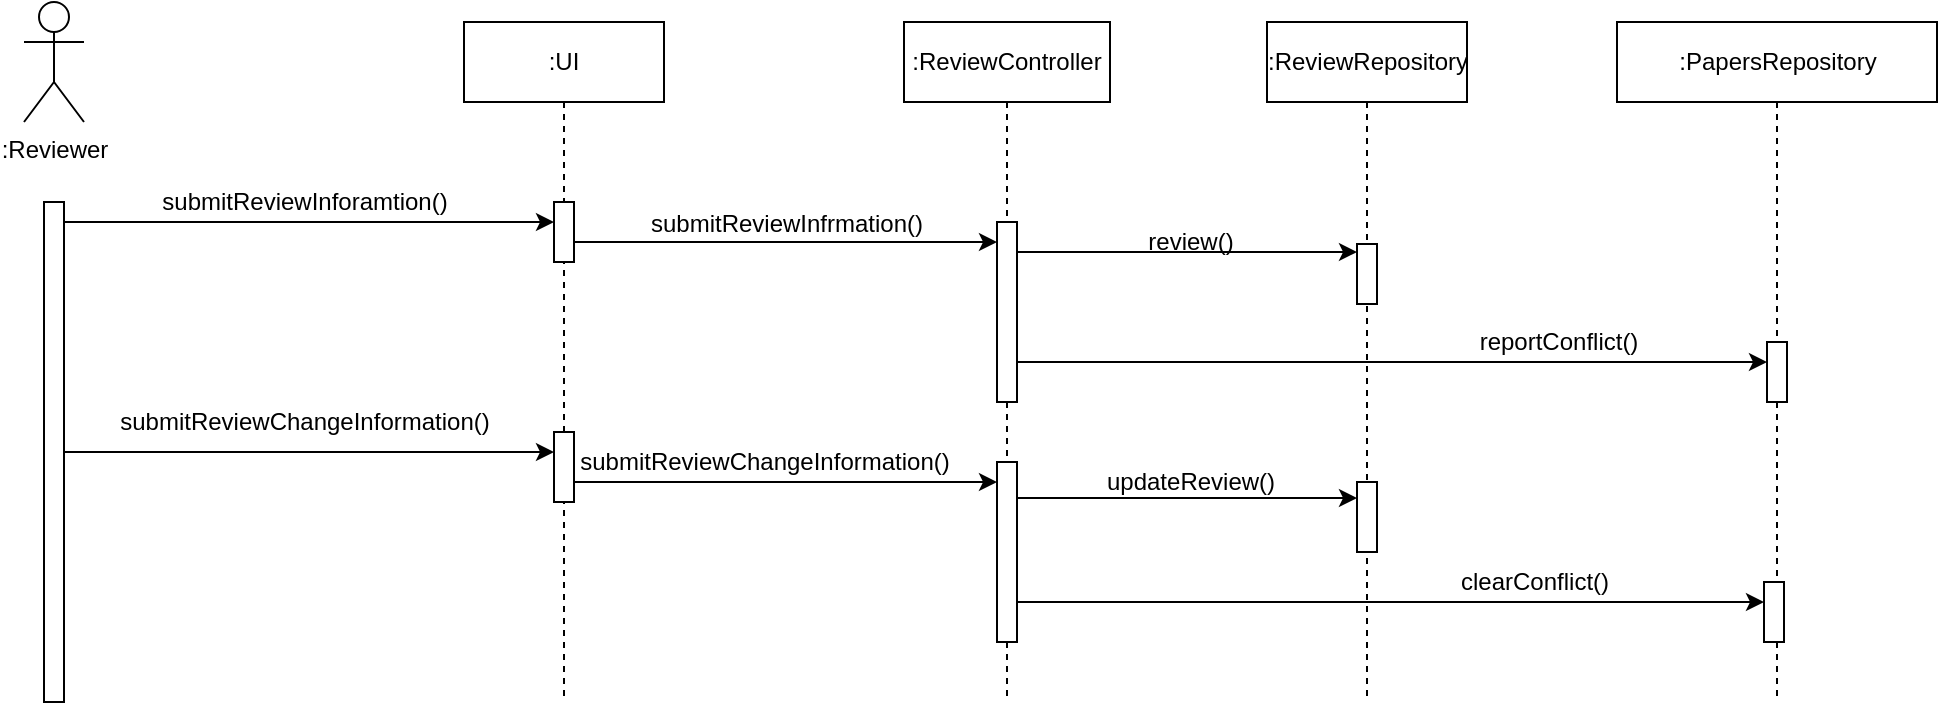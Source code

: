 <mxfile type="device" version="12.9.7"><diagram id="2kcevok2L1xXAn7cTQZS" name="Page-1"><mxGraphModel grid="1" shadow="0" math="0" pageHeight="1100" pageWidth="850" pageScale="1" page="1" fold="1" arrows="1" connect="1" tooltips="1" guides="1" gridSize="10" dy="391" dx="623"><root><mxCell id="0"/><mxCell id="1" parent="0"/><mxCell id="OFVzU6a6z506N1Jlxoi2-10" style="shape=umlLifeline;perimeter=lifelinePerimeter;whiteSpace=wrap;html=1;container=1;collapsible=0;recursiveResize=0;outlineConnect=0;" value=":ReviewController" parent="1" vertex="1"><mxGeometry width="103" as="geometry" x="490" y="20" height="340"/></mxCell><mxCell id="OFVzU6a6z506N1Jlxoi2-35" style="html=1;points=[];perimeter=orthogonalPerimeter;" value="" parent="OFVzU6a6z506N1Jlxoi2-10" vertex="1"><mxGeometry width="10" as="geometry" x="46.5" y="220" height="90"/></mxCell><mxCell id="OFVzU6a6z506N1Jlxoi2-1" style="shape=umlActor;verticalLabelPosition=bottom;labelBackgroundColor=#ffffff;verticalAlign=top;html=1;outlineConnect=0;" value=":Reviewer" parent="1" vertex="1"><mxGeometry width="30" as="geometry" x="50" y="10" height="60"/></mxCell><mxCell id="OFVzU6a6z506N1Jlxoi2-6" style="edgeStyle=orthogonalEdgeStyle;rounded=0;orthogonalLoop=1;jettySize=auto;html=1;" target="OFVzU6a6z506N1Jlxoi2-5" value="" parent="1" edge="1" source="OFVzU6a6z506N1Jlxoi2-3"><mxGeometry as="geometry" relative="1"><Array as="points"><mxPoint x="230" y="120"/><mxPoint x="230" y="120"/></Array></mxGeometry></mxCell><mxCell id="OFVzU6a6z506N1Jlxoi2-32" style="edgeStyle=orthogonalEdgeStyle;rounded=0;orthogonalLoop=1;jettySize=auto;html=1;" target="OFVzU6a6z506N1Jlxoi2-31" value="" parent="1" edge="1" source="OFVzU6a6z506N1Jlxoi2-3"><mxGeometry as="geometry" relative="1"><Array as="points"><mxPoint x="230" y="235"/><mxPoint x="230" y="235"/></Array></mxGeometry></mxCell><mxCell id="OFVzU6a6z506N1Jlxoi2-3" style="html=1;points=[];perimeter=orthogonalPerimeter;" value="" parent="1" vertex="1"><mxGeometry width="10" as="geometry" x="60" y="110" height="250"/></mxCell><mxCell id="OFVzU6a6z506N1Jlxoi2-4" style="shape=umlLifeline;perimeter=lifelinePerimeter;whiteSpace=wrap;html=1;container=1;collapsible=0;recursiveResize=0;outlineConnect=0;" value=":UI" parent="1" vertex="1"><mxGeometry width="100" as="geometry" x="270" y="20" height="340"/></mxCell><mxCell id="OFVzU6a6z506N1Jlxoi2-5" style="html=1;points=[];perimeter=orthogonalPerimeter;" value="" parent="OFVzU6a6z506N1Jlxoi2-4" vertex="1"><mxGeometry width="10" as="geometry" x="45" y="90" height="30"/></mxCell><mxCell id="OFVzU6a6z506N1Jlxoi2-31" style="html=1;points=[];perimeter=orthogonalPerimeter;" value="" parent="OFVzU6a6z506N1Jlxoi2-4" vertex="1"><mxGeometry width="10" as="geometry" x="45" y="205" height="35"/></mxCell><mxCell id="OFVzU6a6z506N1Jlxoi2-7" style="text;html=1;align=center;verticalAlign=middle;resizable=0;points=[];autosize=1;" value="submitReviewInforamtion()" parent="1" vertex="1"><mxGeometry width="160" as="geometry" x="110" y="100" height="20"/></mxCell><mxCell id="OFVzU6a6z506N1Jlxoi2-16" style="edgeStyle=orthogonalEdgeStyle;rounded=0;orthogonalLoop=1;jettySize=auto;html=1;" target="OFVzU6a6z506N1Jlxoi2-15" value="" parent="1" edge="1" source="OFVzU6a6z506N1Jlxoi2-8"><mxGeometry as="geometry" relative="1"><Array as="points"><mxPoint x="586.5" y="135"/><mxPoint x="586.5" y="135"/></Array></mxGeometry></mxCell><mxCell id="OFVzU6a6z506N1Jlxoi2-29" style="edgeStyle=orthogonalEdgeStyle;rounded=0;orthogonalLoop=1;jettySize=auto;html=1;" target="OFVzU6a6z506N1Jlxoi2-28" value="" parent="1" edge="1"><mxGeometry as="geometry" relative="1"><mxPoint as="sourcePoint" x="546.5" y="190"/><Array as="points"><mxPoint x="846.5" y="190"/><mxPoint x="846.5" y="190"/></Array></mxGeometry></mxCell><mxCell id="OFVzU6a6z506N1Jlxoi2-8" style="html=1;points=[];perimeter=orthogonalPerimeter;" value="" parent="1" vertex="1"><mxGeometry width="10" as="geometry" x="536.5" y="120" height="90"/></mxCell><mxCell id="OFVzU6a6z506N1Jlxoi2-9" style="edgeStyle=orthogonalEdgeStyle;rounded=0;orthogonalLoop=1;jettySize=auto;html=1;" target="OFVzU6a6z506N1Jlxoi2-8" value="" parent="1" edge="1" source="OFVzU6a6z506N1Jlxoi2-5"><mxGeometry as="geometry" relative="1"><Array as="points"><mxPoint x="450" y="130"/><mxPoint x="450" y="130"/></Array></mxGeometry></mxCell><mxCell id="OFVzU6a6z506N1Jlxoi2-13" style="shape=umlLifeline;perimeter=lifelinePerimeter;whiteSpace=wrap;html=1;container=1;collapsible=0;recursiveResize=0;outlineConnect=0;" value=":ReviewRepository" parent="1" vertex="1"><mxGeometry width="100" as="geometry" x="671.5" y="20" height="340"/></mxCell><mxCell id="OFVzU6a6z506N1Jlxoi2-15" style="html=1;points=[];perimeter=orthogonalPerimeter;" value="" parent="OFVzU6a6z506N1Jlxoi2-13" vertex="1"><mxGeometry width="10" as="geometry" x="45" y="111" height="30"/></mxCell><mxCell id="OFVzU6a6z506N1Jlxoi2-38" style="html=1;points=[];perimeter=orthogonalPerimeter;" value="" parent="OFVzU6a6z506N1Jlxoi2-13" vertex="1"><mxGeometry width="10" as="geometry" x="45" y="230" height="35"/></mxCell><mxCell id="OFVzU6a6z506N1Jlxoi2-12" style="text;html=1;align=center;verticalAlign=middle;resizable=0;points=[];autosize=1;" value="submitReviewInfrmation()" parent="1" vertex="1"><mxGeometry width="150" as="geometry" x="356" y="111" height="20"/></mxCell><mxCell id="OFVzU6a6z506N1Jlxoi2-18" style="text;html=1;align=center;verticalAlign=middle;resizable=0;points=[];autosize=1;" value="review()" parent="1" vertex="1"><mxGeometry width="60" as="geometry" x="602.5" y="120" height="20"/></mxCell><mxCell id="OFVzU6a6z506N1Jlxoi2-26" style="shape=umlLifeline;perimeter=lifelinePerimeter;whiteSpace=wrap;html=1;container=1;collapsible=0;recursiveResize=0;outlineConnect=0;" value=":PapersRepository" parent="1" vertex="1"><mxGeometry width="160" as="geometry" x="846.5" y="20" height="340"/></mxCell><mxCell id="OFVzU6a6z506N1Jlxoi2-28" style="html=1;points=[];perimeter=orthogonalPerimeter;" value="" parent="OFVzU6a6z506N1Jlxoi2-26" vertex="1"><mxGeometry width="10" as="geometry" x="75" y="160" height="30"/></mxCell><mxCell id="OFVzU6a6z506N1Jlxoi2-30" style="text;html=1;align=center;verticalAlign=middle;resizable=0;points=[];autosize=1;" value="reportConflict()" parent="1" vertex="1"><mxGeometry width="90" as="geometry" x="771.5" y="170" height="20"/></mxCell><mxCell id="OFVzU6a6z506N1Jlxoi2-33" style="text;html=1;align=center;verticalAlign=middle;resizable=0;points=[];autosize=1;" value="submitReviewChangeInformation()" parent="1" vertex="1"><mxGeometry width="200" as="geometry" x="90" y="210" height="20"/></mxCell><mxCell id="OFVzU6a6z506N1Jlxoi2-36" style="edgeStyle=orthogonalEdgeStyle;rounded=0;orthogonalLoop=1;jettySize=auto;html=1;" target="OFVzU6a6z506N1Jlxoi2-35" value="" parent="1" edge="1"><mxGeometry as="geometry" relative="1"><mxPoint as="sourcePoint" x="325" y="255"/><Array as="points"><mxPoint x="325" y="250"/></Array></mxGeometry></mxCell><mxCell id="OFVzU6a6z506N1Jlxoi2-37" style="text;html=1;align=center;verticalAlign=middle;resizable=0;points=[];autosize=1;" value="submitReviewChangeInformation()" parent="1" vertex="1"><mxGeometry width="200" as="geometry" x="320" y="230" height="20"/></mxCell><mxCell id="OFVzU6a6z506N1Jlxoi2-39" style="edgeStyle=orthogonalEdgeStyle;rounded=0;orthogonalLoop=1;jettySize=auto;html=1;" target="OFVzU6a6z506N1Jlxoi2-38" value="" parent="1" edge="1" source="OFVzU6a6z506N1Jlxoi2-35"><mxGeometry as="geometry" relative="1"><Array as="points"><mxPoint x="660" y="258"/><mxPoint x="660" y="258"/></Array></mxGeometry></mxCell><mxCell id="OFVzU6a6z506N1Jlxoi2-40" style="text;html=1;align=center;verticalAlign=middle;resizable=0;points=[];autosize=1;" value="updateReview()" parent="1" vertex="1"><mxGeometry width="100" as="geometry" x="582.5" y="240" height="20"/></mxCell><mxCell id="OFVzU6a6z506N1Jlxoi2-42" style="html=1;points=[];perimeter=orthogonalPerimeter;" value="" parent="1" vertex="1"><mxGeometry width="10" as="geometry" x="920" y="300" height="30"/></mxCell><mxCell id="OFVzU6a6z506N1Jlxoi2-43" style="edgeStyle=orthogonalEdgeStyle;rounded=0;orthogonalLoop=1;jettySize=auto;html=1;" target="OFVzU6a6z506N1Jlxoi2-42" value="" parent="1" edge="1" source="OFVzU6a6z506N1Jlxoi2-35"><mxGeometry as="geometry" relative="1"><Array as="points"><mxPoint x="890" y="310"/><mxPoint x="890" y="310"/></Array></mxGeometry></mxCell><mxCell id="OFVzU6a6z506N1Jlxoi2-45" style="text;html=1;align=center;verticalAlign=middle;resizable=0;points=[];autosize=1;" value="clearConflict()" parent="1" vertex="1"><mxGeometry width="90" as="geometry" x="760" y="290" height="20"/></mxCell></root></mxGraphModel></diagram></mxfile>